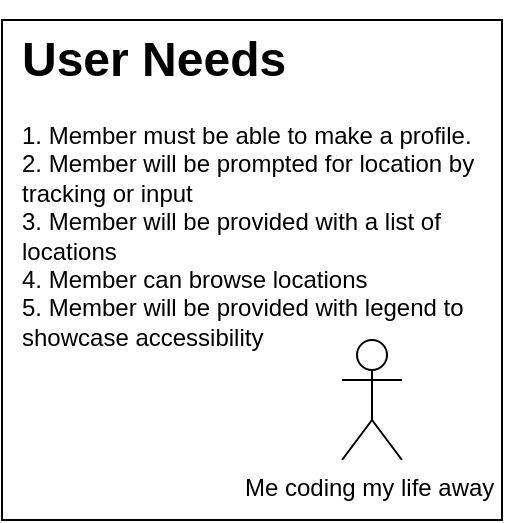 <mxfile version="17.2.3" type="device"><diagram id="yDIriUJ38n6Yr1JtfgCb" name="Page-1"><mxGraphModel dx="1038" dy="538" grid="1" gridSize="10" guides="1" tooltips="1" connect="1" arrows="1" fold="1" page="1" pageScale="1" pageWidth="850" pageHeight="1100" math="0" shadow="0"><root><mxCell id="0"/><mxCell id="1" parent="0"/><mxCell id="XxUJAYgot-__KCsoHPSV-1" value="" style="whiteSpace=wrap;html=1;aspect=fixed;" vertex="1" parent="1"><mxGeometry x="100" y="80" width="250" height="250" as="geometry"/></mxCell><mxCell id="XxUJAYgot-__KCsoHPSV-3" value="&lt;h1&gt;User Needs&amp;nbsp;&lt;/h1&gt;&lt;div&gt;1. Member must be able to make a profile.&amp;nbsp;&lt;/div&gt;&lt;div&gt;2. Member will be prompted for location by tracking or input&amp;nbsp;&lt;/div&gt;&lt;div&gt;3. Member will be provided with a list of locations&amp;nbsp;&lt;/div&gt;&lt;div&gt;4. Member can browse locations&amp;nbsp;&lt;/div&gt;&lt;div&gt;5.&amp;nbsp;&lt;span&gt;Member will be provided with legend to showcase accessibility&lt;/span&gt;&lt;/div&gt;" style="text;html=1;strokeColor=none;fillColor=none;spacing=5;spacingTop=-20;whiteSpace=wrap;overflow=hidden;rounded=0;" vertex="1" parent="1"><mxGeometry x="105" y="80" width="240" height="250" as="geometry"/></mxCell><mxCell id="XxUJAYgot-__KCsoHPSV-4" value="Me coding my life away&amp;nbsp;" style="shape=umlActor;verticalLabelPosition=bottom;verticalAlign=top;html=1;outlineConnect=0;" vertex="1" parent="1"><mxGeometry x="270" y="240" width="30" height="60" as="geometry"/></mxCell></root></mxGraphModel></diagram></mxfile>
